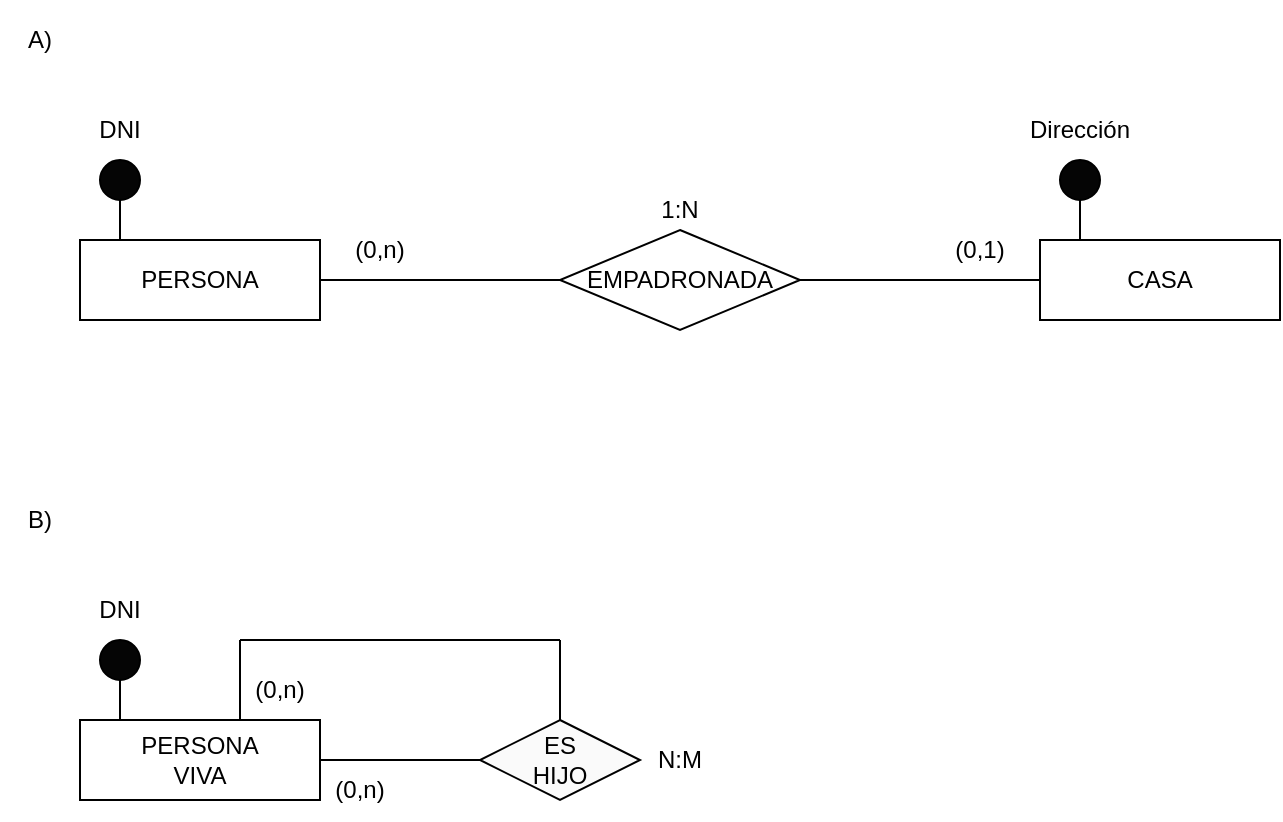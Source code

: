 <mxfile version="20.6.2" type="device"><diagram id="7JHcyBNtrBeOF1H-qCGX" name="Página-1"><mxGraphModel dx="1086" dy="818" grid="0" gridSize="10" guides="1" tooltips="1" connect="1" arrows="1" fold="1" page="1" pageScale="1" pageWidth="827" pageHeight="1169" math="0" shadow="0"><root><mxCell id="0"/><mxCell id="1" parent="0"/><mxCell id="P5DwzmxKt-Uc-4AnvCsj-1" value="PERSONA" style="rounded=0;whiteSpace=wrap;html=1;" parent="1" vertex="1"><mxGeometry x="80" y="240" width="120" height="40" as="geometry"/></mxCell><mxCell id="P5DwzmxKt-Uc-4AnvCsj-2" value="CASA" style="rounded=0;whiteSpace=wrap;html=1;" parent="1" vertex="1"><mxGeometry x="560" y="240" width="120" height="40" as="geometry"/></mxCell><mxCell id="P5DwzmxKt-Uc-4AnvCsj-3" value="EMPADRONADA" style="rhombus;whiteSpace=wrap;html=1;" parent="1" vertex="1"><mxGeometry x="320" y="235" width="120" height="50" as="geometry"/></mxCell><mxCell id="P5DwzmxKt-Uc-4AnvCsj-6" value="" style="endArrow=none;html=1;rounded=0;exitX=1;exitY=0.5;exitDx=0;exitDy=0;" parent="1" source="P5DwzmxKt-Uc-4AnvCsj-1" edge="1"><mxGeometry width="50" height="50" relative="1" as="geometry"><mxPoint x="270" y="310" as="sourcePoint"/><mxPoint x="320" y="260" as="targetPoint"/></mxGeometry></mxCell><mxCell id="P5DwzmxKt-Uc-4AnvCsj-8" value="" style="endArrow=none;html=1;rounded=0;exitX=1;exitY=0.5;exitDx=0;exitDy=0;" parent="1" source="P5DwzmxKt-Uc-4AnvCsj-3" edge="1"><mxGeometry width="50" height="50" relative="1" as="geometry"><mxPoint x="510" y="310" as="sourcePoint"/><mxPoint x="560" y="260" as="targetPoint"/></mxGeometry></mxCell><mxCell id="P5DwzmxKt-Uc-4AnvCsj-9" value="(0,n)" style="text;html=1;strokeColor=none;fillColor=none;align=center;verticalAlign=middle;whiteSpace=wrap;rounded=0;" parent="1" vertex="1"><mxGeometry x="200" y="230" width="60" height="30" as="geometry"/></mxCell><mxCell id="P5DwzmxKt-Uc-4AnvCsj-10" value="(0,1)" style="text;html=1;strokeColor=none;fillColor=none;align=center;verticalAlign=middle;whiteSpace=wrap;rounded=0;" parent="1" vertex="1"><mxGeometry x="500" y="230" width="60" height="30" as="geometry"/></mxCell><mxCell id="P5DwzmxKt-Uc-4AnvCsj-11" value="" style="endArrow=none;html=1;rounded=0;" parent="1" edge="1"><mxGeometry width="50" height="50" relative="1" as="geometry"><mxPoint x="100" y="240" as="sourcePoint"/><mxPoint x="100" y="220" as="targetPoint"/></mxGeometry></mxCell><mxCell id="P5DwzmxKt-Uc-4AnvCsj-12" value="" style="ellipse;whiteSpace=wrap;html=1;aspect=fixed;fillColor=#050505;" parent="1" vertex="1"><mxGeometry x="90" y="200" width="20" height="20" as="geometry"/></mxCell><mxCell id="P5DwzmxKt-Uc-4AnvCsj-13" value="DNI" style="text;html=1;strokeColor=none;fillColor=none;align=center;verticalAlign=middle;whiteSpace=wrap;rounded=0;" parent="1" vertex="1"><mxGeometry x="70" y="170" width="60" height="30" as="geometry"/></mxCell><mxCell id="P5DwzmxKt-Uc-4AnvCsj-17" value="" style="endArrow=none;html=1;rounded=0;" parent="1" edge="1"><mxGeometry width="50" height="50" relative="1" as="geometry"><mxPoint x="580" y="240" as="sourcePoint"/><mxPoint x="580" y="220" as="targetPoint"/></mxGeometry></mxCell><mxCell id="P5DwzmxKt-Uc-4AnvCsj-18" value="" style="ellipse;whiteSpace=wrap;html=1;aspect=fixed;fillColor=#050505;" parent="1" vertex="1"><mxGeometry x="570" y="200" width="20" height="20" as="geometry"/></mxCell><mxCell id="P5DwzmxKt-Uc-4AnvCsj-19" value="Dirección" style="text;html=1;strokeColor=none;fillColor=none;align=center;verticalAlign=middle;whiteSpace=wrap;rounded=0;" parent="1" vertex="1"><mxGeometry x="550" y="170" width="60" height="30" as="geometry"/></mxCell><mxCell id="P5DwzmxKt-Uc-4AnvCsj-20" value="1:N" style="text;html=1;strokeColor=none;fillColor=none;align=center;verticalAlign=middle;whiteSpace=wrap;rounded=0;" parent="1" vertex="1"><mxGeometry x="350" y="210" width="60" height="30" as="geometry"/></mxCell><mxCell id="P5DwzmxKt-Uc-4AnvCsj-21" value="A)" style="text;html=1;strokeColor=none;fillColor=none;align=center;verticalAlign=middle;whiteSpace=wrap;rounded=0;" parent="1" vertex="1"><mxGeometry x="40" y="120" width="40" height="40" as="geometry"/></mxCell><mxCell id="P5DwzmxKt-Uc-4AnvCsj-22" value="B)" style="text;html=1;strokeColor=none;fillColor=none;align=center;verticalAlign=middle;whiteSpace=wrap;rounded=0;" parent="1" vertex="1"><mxGeometry x="40" y="360" width="40" height="40" as="geometry"/></mxCell><mxCell id="P5DwzmxKt-Uc-4AnvCsj-23" value="PERSONA&lt;br&gt;VIVA" style="rounded=0;whiteSpace=wrap;html=1;" parent="1" vertex="1"><mxGeometry x="80" y="480" width="120" height="40" as="geometry"/></mxCell><mxCell id="P5DwzmxKt-Uc-4AnvCsj-25" value="" style="endArrow=none;html=1;rounded=0;" parent="1" edge="1"><mxGeometry width="50" height="50" relative="1" as="geometry"><mxPoint x="100" y="480" as="sourcePoint"/><mxPoint x="100" y="460" as="targetPoint"/></mxGeometry></mxCell><mxCell id="P5DwzmxKt-Uc-4AnvCsj-26" value="" style="ellipse;whiteSpace=wrap;html=1;aspect=fixed;fillColor=#050505;" parent="1" vertex="1"><mxGeometry x="90" y="440" width="20" height="20" as="geometry"/></mxCell><mxCell id="P5DwzmxKt-Uc-4AnvCsj-27" value="DNI" style="text;html=1;strokeColor=none;fillColor=none;align=center;verticalAlign=middle;whiteSpace=wrap;rounded=0;" parent="1" vertex="1"><mxGeometry x="70" y="410" width="60" height="30" as="geometry"/></mxCell><mxCell id="P5DwzmxKt-Uc-4AnvCsj-28" value="ES&lt;br&gt;HIJO" style="rhombus;whiteSpace=wrap;html=1;fillColor=#FAFAFA;" parent="1" vertex="1"><mxGeometry x="280" y="480" width="80" height="40" as="geometry"/></mxCell><mxCell id="P5DwzmxKt-Uc-4AnvCsj-29" value="" style="endArrow=none;html=1;rounded=0;" parent="1" edge="1"><mxGeometry width="50" height="50" relative="1" as="geometry"><mxPoint x="320" y="480" as="sourcePoint"/><mxPoint x="320" y="440" as="targetPoint"/></mxGeometry></mxCell><mxCell id="P5DwzmxKt-Uc-4AnvCsj-30" value="" style="endArrow=none;html=1;rounded=0;" parent="1" edge="1"><mxGeometry width="50" height="50" relative="1" as="geometry"><mxPoint x="160" y="440" as="sourcePoint"/><mxPoint x="320" y="440" as="targetPoint"/></mxGeometry></mxCell><mxCell id="P5DwzmxKt-Uc-4AnvCsj-31" value="" style="endArrow=none;html=1;rounded=0;" parent="1" edge="1"><mxGeometry width="50" height="50" relative="1" as="geometry"><mxPoint x="160" y="480" as="sourcePoint"/><mxPoint x="160" y="440" as="targetPoint"/></mxGeometry></mxCell><mxCell id="P5DwzmxKt-Uc-4AnvCsj-32" value="(0,n)" style="text;html=1;strokeColor=none;fillColor=none;align=center;verticalAlign=middle;whiteSpace=wrap;rounded=0;" parent="1" vertex="1"><mxGeometry x="150" y="450" width="60" height="30" as="geometry"/></mxCell><mxCell id="P5DwzmxKt-Uc-4AnvCsj-33" value="" style="endArrow=none;html=1;rounded=0;entryX=0;entryY=0.5;entryDx=0;entryDy=0;" parent="1" target="P5DwzmxKt-Uc-4AnvCsj-28" edge="1"><mxGeometry width="50" height="50" relative="1" as="geometry"><mxPoint x="200" y="500" as="sourcePoint"/><mxPoint x="250" y="450" as="targetPoint"/></mxGeometry></mxCell><mxCell id="P5DwzmxKt-Uc-4AnvCsj-35" value="N:M" style="text;html=1;strokeColor=none;fillColor=none;align=center;verticalAlign=middle;whiteSpace=wrap;rounded=0;" parent="1" vertex="1"><mxGeometry x="350" y="485" width="60" height="30" as="geometry"/></mxCell><mxCell id="P5DwzmxKt-Uc-4AnvCsj-44" value="(0,n)" style="text;html=1;strokeColor=none;fillColor=none;align=center;verticalAlign=middle;whiteSpace=wrap;rounded=0;" parent="1" vertex="1"><mxGeometry x="190" y="500" width="60" height="30" as="geometry"/></mxCell></root></mxGraphModel></diagram></mxfile>